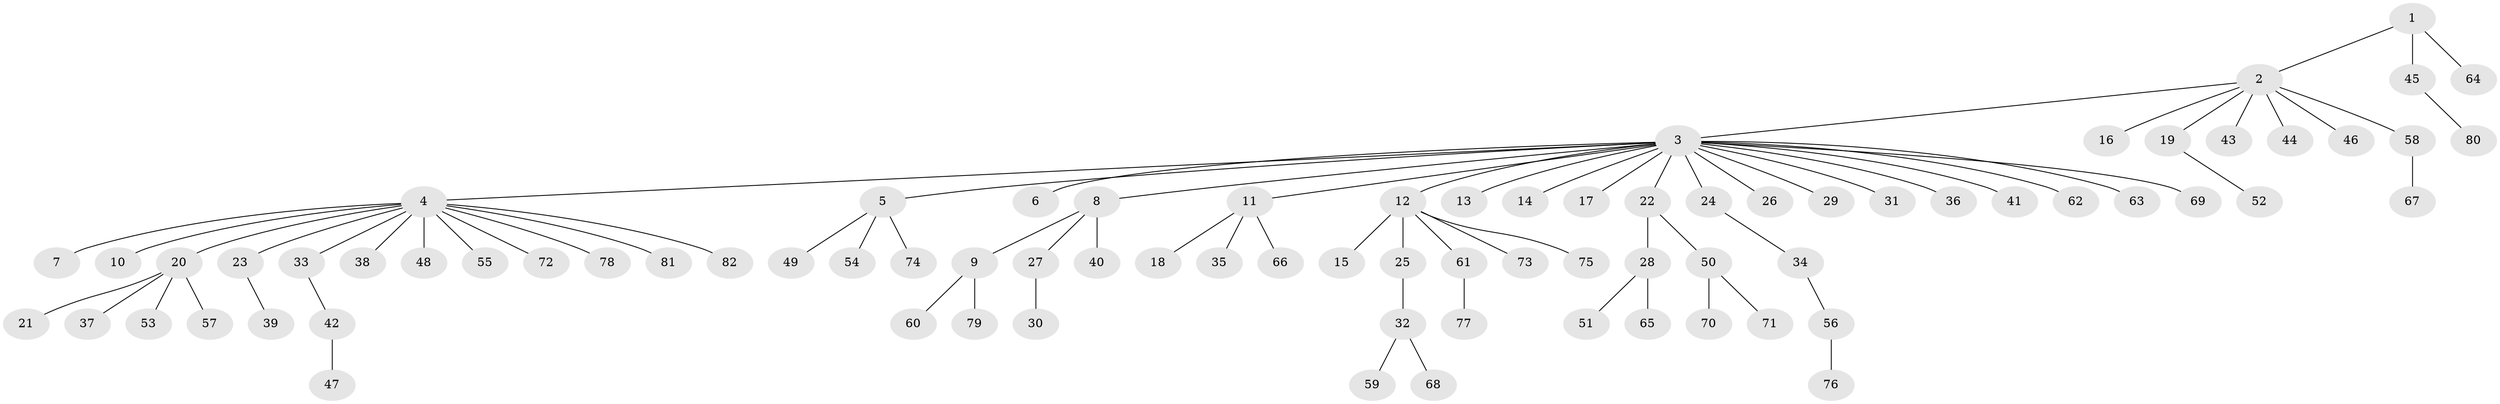 // coarse degree distribution, {2: 0.13846153846153847, 7: 0.015384615384615385, 22: 0.015384615384615385, 13: 0.015384615384615385, 3: 0.03076923076923077, 1: 0.7384615384615385, 5: 0.03076923076923077, 4: 0.015384615384615385}
// Generated by graph-tools (version 1.1) at 2025/41/03/06/25 10:41:45]
// undirected, 82 vertices, 81 edges
graph export_dot {
graph [start="1"]
  node [color=gray90,style=filled];
  1;
  2;
  3;
  4;
  5;
  6;
  7;
  8;
  9;
  10;
  11;
  12;
  13;
  14;
  15;
  16;
  17;
  18;
  19;
  20;
  21;
  22;
  23;
  24;
  25;
  26;
  27;
  28;
  29;
  30;
  31;
  32;
  33;
  34;
  35;
  36;
  37;
  38;
  39;
  40;
  41;
  42;
  43;
  44;
  45;
  46;
  47;
  48;
  49;
  50;
  51;
  52;
  53;
  54;
  55;
  56;
  57;
  58;
  59;
  60;
  61;
  62;
  63;
  64;
  65;
  66;
  67;
  68;
  69;
  70;
  71;
  72;
  73;
  74;
  75;
  76;
  77;
  78;
  79;
  80;
  81;
  82;
  1 -- 2;
  1 -- 45;
  1 -- 64;
  2 -- 3;
  2 -- 16;
  2 -- 19;
  2 -- 43;
  2 -- 44;
  2 -- 46;
  2 -- 58;
  3 -- 4;
  3 -- 5;
  3 -- 6;
  3 -- 8;
  3 -- 11;
  3 -- 12;
  3 -- 13;
  3 -- 14;
  3 -- 17;
  3 -- 22;
  3 -- 24;
  3 -- 26;
  3 -- 29;
  3 -- 31;
  3 -- 36;
  3 -- 41;
  3 -- 62;
  3 -- 63;
  3 -- 69;
  4 -- 7;
  4 -- 10;
  4 -- 20;
  4 -- 23;
  4 -- 33;
  4 -- 38;
  4 -- 48;
  4 -- 55;
  4 -- 72;
  4 -- 78;
  4 -- 81;
  4 -- 82;
  5 -- 49;
  5 -- 54;
  5 -- 74;
  8 -- 9;
  8 -- 27;
  8 -- 40;
  9 -- 60;
  9 -- 79;
  11 -- 18;
  11 -- 35;
  11 -- 66;
  12 -- 15;
  12 -- 25;
  12 -- 61;
  12 -- 73;
  12 -- 75;
  19 -- 52;
  20 -- 21;
  20 -- 37;
  20 -- 53;
  20 -- 57;
  22 -- 28;
  22 -- 50;
  23 -- 39;
  24 -- 34;
  25 -- 32;
  27 -- 30;
  28 -- 51;
  28 -- 65;
  32 -- 59;
  32 -- 68;
  33 -- 42;
  34 -- 56;
  42 -- 47;
  45 -- 80;
  50 -- 70;
  50 -- 71;
  56 -- 76;
  58 -- 67;
  61 -- 77;
}
